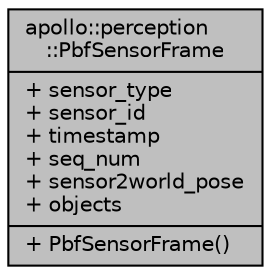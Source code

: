 digraph "apollo::perception::PbfSensorFrame"
{
  edge [fontname="Helvetica",fontsize="10",labelfontname="Helvetica",labelfontsize="10"];
  node [fontname="Helvetica",fontsize="10",shape=record];
  Node1 [label="{apollo::perception\l::PbfSensorFrame\n|+ sensor_type\l+ sensor_id\l+ timestamp\l+ seq_num\l+ sensor2world_pose\l+ objects\l|+ PbfSensorFrame()\l}",height=0.2,width=0.4,color="black", fillcolor="grey75", style="filled" fontcolor="black"];
}
